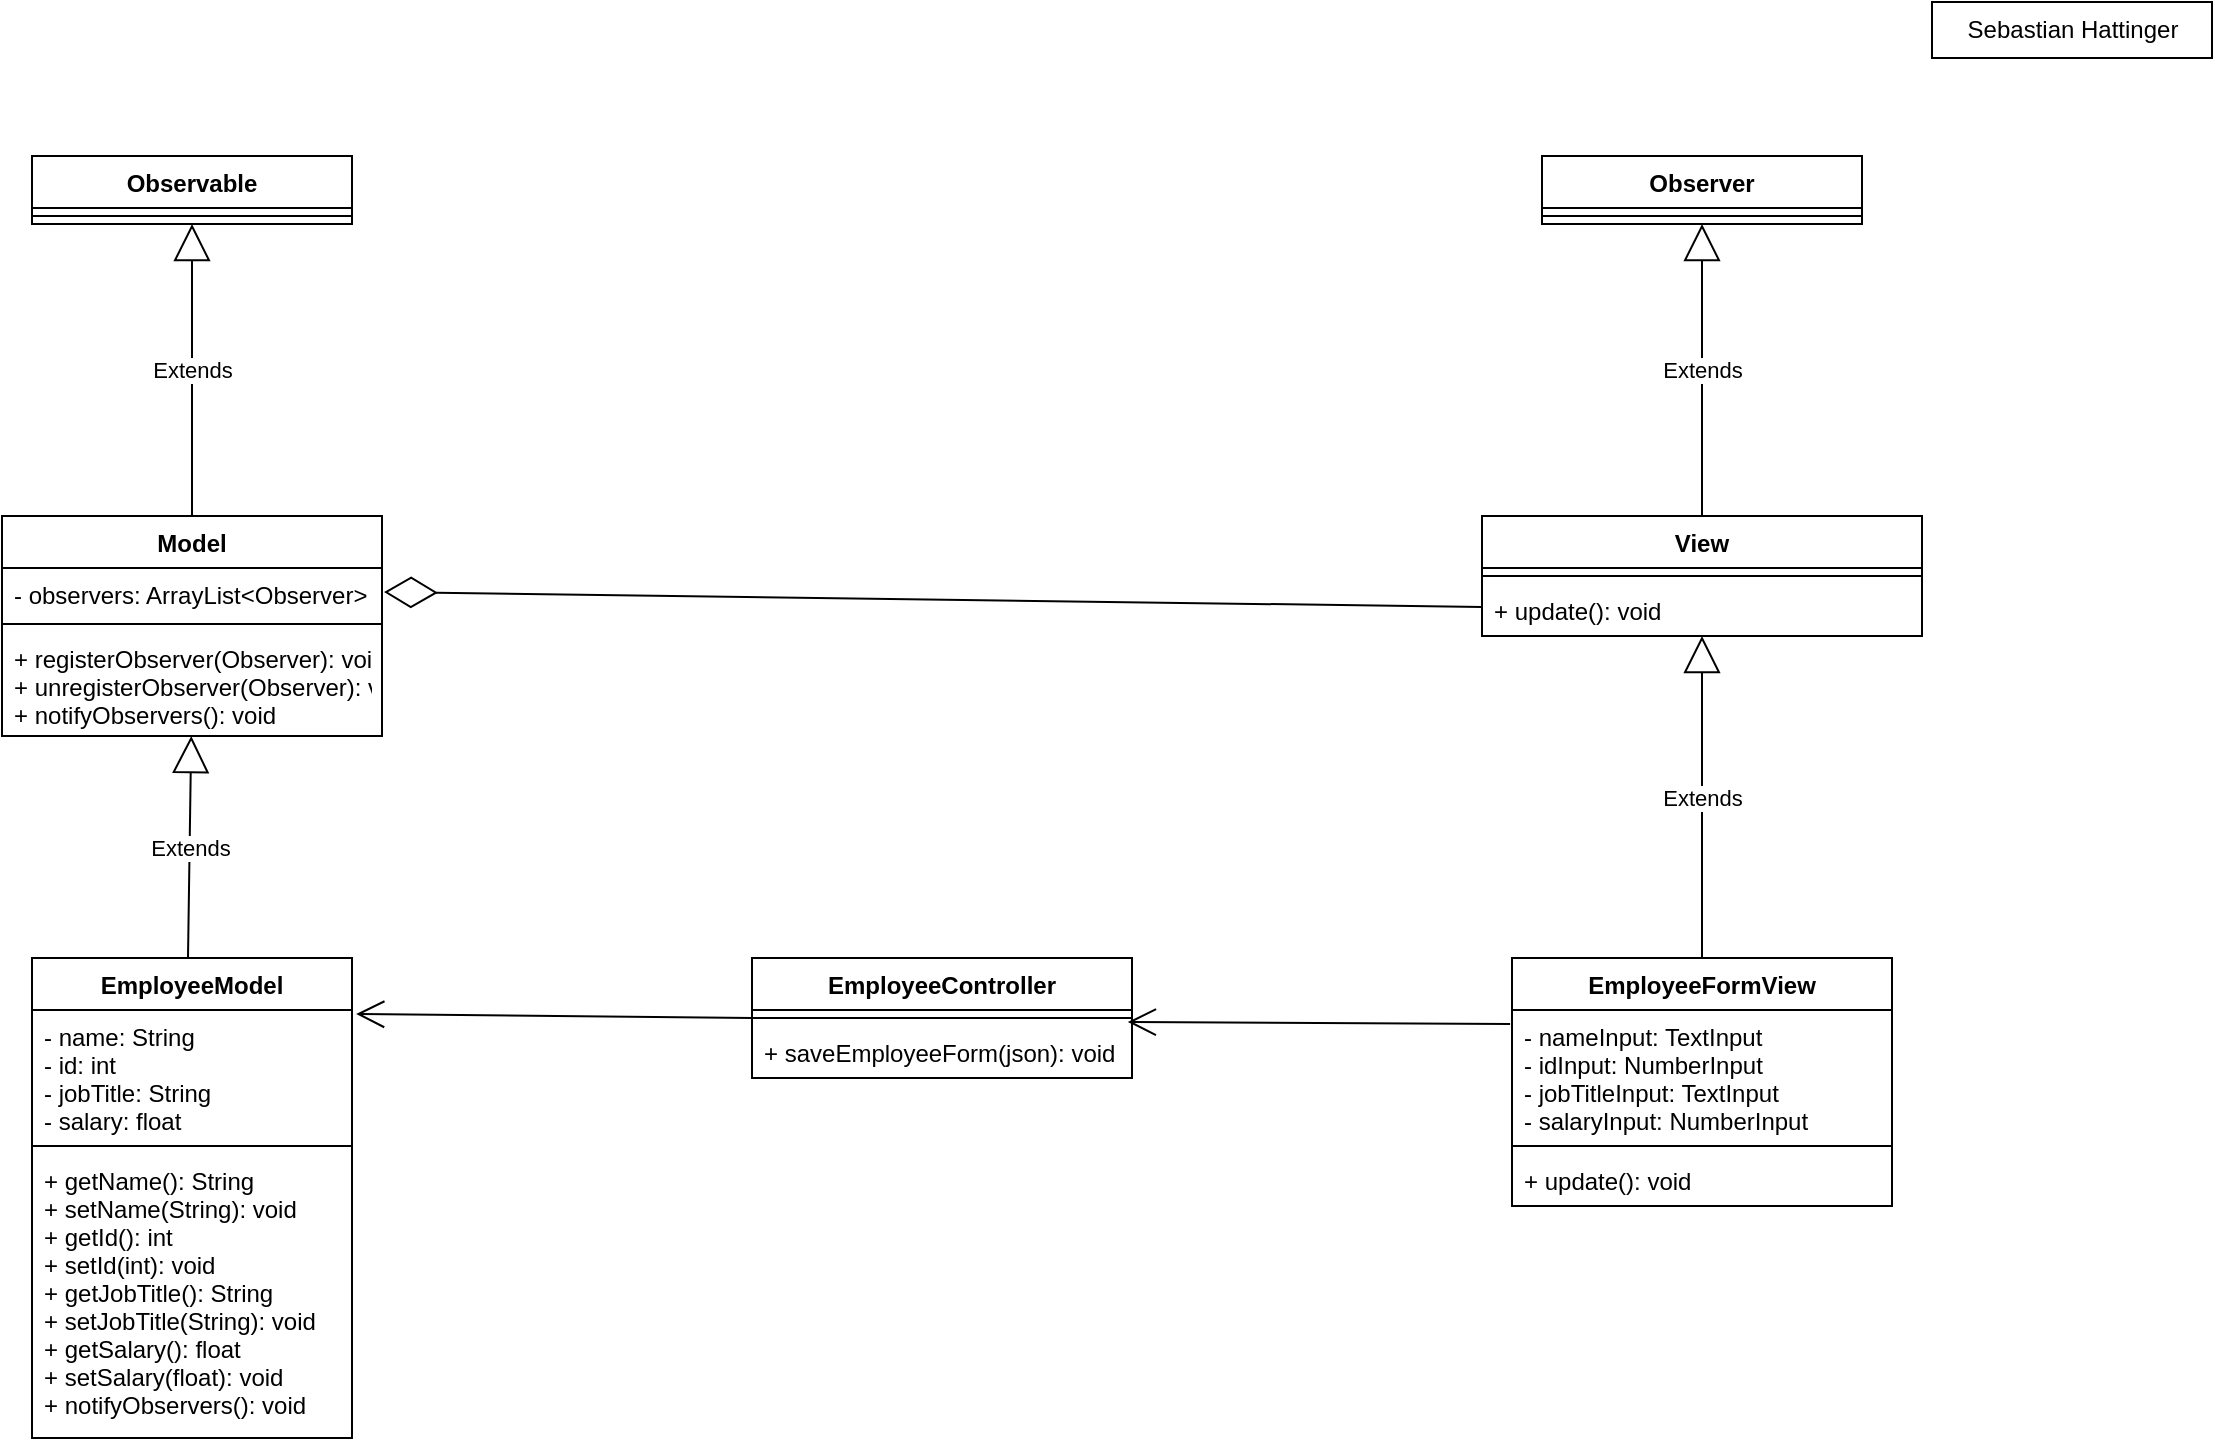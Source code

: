 <mxfile version="13.8.1" type="device"><diagram id="EvMj12DMn4E-i3Zdng0z" name="Page-1"><mxGraphModel dx="1348" dy="777" grid="1" gridSize="10" guides="1" tooltips="1" connect="1" arrows="1" fold="1" page="1" pageScale="1" pageWidth="1169" pageHeight="827" math="0" shadow="0"><root><mxCell id="0"/><mxCell id="1" parent="0"/><mxCell id="uegtnC3RyQwIZwjBKqnJ-33" value="Extends" style="endArrow=block;endSize=16;endFill=0;html=1;exitX=0.5;exitY=0;exitDx=0;exitDy=0;" edge="1" parent="1" source="uegtnC3RyQwIZwjBKqnJ-60" target="uegtnC3RyQwIZwjBKqnJ-17"><mxGeometry width="160" relative="1" as="geometry"><mxPoint x="610" y="499" as="sourcePoint"/><mxPoint x="600" y="209" as="targetPoint"/></mxGeometry></mxCell><mxCell id="uegtnC3RyQwIZwjBKqnJ-35" value="Extends" style="endArrow=block;endSize=16;endFill=0;html=1;" edge="1" parent="1" target="uegtnC3RyQwIZwjBKqnJ-82"><mxGeometry width="160" relative="1" as="geometry"><mxPoint x="148" y="490" as="sourcePoint"/><mxPoint x="148.02" y="388.024" as="targetPoint"/></mxGeometry></mxCell><mxCell id="uegtnC3RyQwIZwjBKqnJ-37" value="Extends" style="endArrow=block;endSize=16;endFill=0;html=1;exitX=0.5;exitY=0;exitDx=0;exitDy=0;entryX=0.5;entryY=1;entryDx=0;entryDy=0;" edge="1" parent="1" target="uegtnC3RyQwIZwjBKqnJ-40"><mxGeometry width="160" relative="1" as="geometry"><mxPoint x="150" y="269" as="sourcePoint"/><mxPoint x="150" y="179" as="targetPoint"/></mxGeometry></mxCell><mxCell id="uegtnC3RyQwIZwjBKqnJ-38" value="Extends" style="endArrow=block;endSize=16;endFill=0;html=1;exitX=0.5;exitY=0;exitDx=0;exitDy=0;entryX=0.5;entryY=1;entryDx=0;entryDy=0;" edge="1" parent="1" source="uegtnC3RyQwIZwjBKqnJ-14" target="uegtnC3RyQwIZwjBKqnJ-44"><mxGeometry width="160" relative="1" as="geometry"><mxPoint x="169.786" y="629" as="sourcePoint"/><mxPoint x="610" y="179" as="targetPoint"/></mxGeometry></mxCell><mxCell id="uegtnC3RyQwIZwjBKqnJ-68" value="Sebastian Hattinger" style="html=1;" vertex="1" parent="1"><mxGeometry x="1020" y="12" width="140" height="28" as="geometry"/></mxCell><mxCell id="uegtnC3RyQwIZwjBKqnJ-40" value="Observable" style="swimlane;fontStyle=1;align=center;verticalAlign=top;childLayout=stackLayout;horizontal=1;startSize=26;horizontalStack=0;resizeParent=1;resizeParentMax=0;resizeLast=0;collapsible=1;marginBottom=0;" vertex="1" parent="1"><mxGeometry x="70" y="89" width="160" height="34" as="geometry"/></mxCell><mxCell id="uegtnC3RyQwIZwjBKqnJ-42" value="" style="line;strokeWidth=1;fillColor=none;align=left;verticalAlign=middle;spacingTop=-1;spacingLeft=3;spacingRight=3;rotatable=0;labelPosition=right;points=[];portConstraint=eastwest;" vertex="1" parent="uegtnC3RyQwIZwjBKqnJ-40"><mxGeometry y="26" width="160" height="8" as="geometry"/></mxCell><mxCell id="uegtnC3RyQwIZwjBKqnJ-71" value="EmployeeModel" style="swimlane;fontStyle=1;align=center;verticalAlign=top;childLayout=stackLayout;horizontal=1;startSize=26;horizontalStack=0;resizeParent=1;resizeParentMax=0;resizeLast=0;collapsible=1;marginBottom=0;" vertex="1" parent="1"><mxGeometry x="70" y="490" width="160" height="240" as="geometry"/></mxCell><mxCell id="uegtnC3RyQwIZwjBKqnJ-72" value="- name: String&#10;- id: int&#10;- jobTitle: String&#10;- salary: float" style="text;strokeColor=none;fillColor=none;align=left;verticalAlign=top;spacingLeft=4;spacingRight=4;overflow=hidden;rotatable=0;points=[[0,0.5],[1,0.5]];portConstraint=eastwest;" vertex="1" parent="uegtnC3RyQwIZwjBKqnJ-71"><mxGeometry y="26" width="160" height="64" as="geometry"/></mxCell><mxCell id="uegtnC3RyQwIZwjBKqnJ-73" value="" style="line;strokeWidth=1;fillColor=none;align=left;verticalAlign=middle;spacingTop=-1;spacingLeft=3;spacingRight=3;rotatable=0;labelPosition=right;points=[];portConstraint=eastwest;" vertex="1" parent="uegtnC3RyQwIZwjBKqnJ-71"><mxGeometry y="90" width="160" height="8" as="geometry"/></mxCell><mxCell id="uegtnC3RyQwIZwjBKqnJ-74" value="+ getName(): String&#10;+ setName(String): void&#10;+ getId(): int&#10;+ setId(int): void&#10;+ getJobTitle(): String&#10;+ setJobTitle(String): void&#10;+ getSalary(): float&#10;+ setSalary(float): void&#10;+ notifyObservers(): void" style="text;strokeColor=none;fillColor=none;align=left;verticalAlign=top;spacingLeft=4;spacingRight=4;overflow=hidden;rotatable=0;points=[[0,0.5],[1,0.5]];portConstraint=eastwest;" vertex="1" parent="uegtnC3RyQwIZwjBKqnJ-71"><mxGeometry y="98" width="160" height="142" as="geometry"/></mxCell><mxCell id="uegtnC3RyQwIZwjBKqnJ-79" value="Model" style="swimlane;fontStyle=1;align=center;verticalAlign=top;childLayout=stackLayout;horizontal=1;startSize=26;horizontalStack=0;resizeParent=1;resizeParentMax=0;resizeLast=0;collapsible=1;marginBottom=0;" vertex="1" parent="1"><mxGeometry x="55" y="269" width="190" height="110" as="geometry"/></mxCell><mxCell id="uegtnC3RyQwIZwjBKqnJ-80" value="- observers: ArrayList&lt;Observer&gt;" style="text;strokeColor=none;fillColor=none;align=left;verticalAlign=top;spacingLeft=4;spacingRight=4;overflow=hidden;rotatable=0;points=[[0,0.5],[1,0.5]];portConstraint=eastwest;" vertex="1" parent="uegtnC3RyQwIZwjBKqnJ-79"><mxGeometry y="26" width="190" height="24" as="geometry"/></mxCell><mxCell id="uegtnC3RyQwIZwjBKqnJ-81" value="" style="line;strokeWidth=1;fillColor=none;align=left;verticalAlign=middle;spacingTop=-1;spacingLeft=3;spacingRight=3;rotatable=0;labelPosition=right;points=[];portConstraint=eastwest;" vertex="1" parent="uegtnC3RyQwIZwjBKqnJ-79"><mxGeometry y="50" width="190" height="8" as="geometry"/></mxCell><mxCell id="uegtnC3RyQwIZwjBKqnJ-82" value="+ registerObserver(Observer): void&#10;+ unregisterObserver(Observer): void&#10;+ notifyObservers(): void" style="text;strokeColor=none;fillColor=none;align=left;verticalAlign=top;spacingLeft=4;spacingRight=4;overflow=hidden;rotatable=0;points=[[0,0.5],[1,0.5]];portConstraint=eastwest;" vertex="1" parent="uegtnC3RyQwIZwjBKqnJ-79"><mxGeometry y="58" width="190" height="52" as="geometry"/></mxCell><mxCell id="uegtnC3RyQwIZwjBKqnJ-60" value="EmployeeFormView" style="swimlane;fontStyle=1;align=center;verticalAlign=top;childLayout=stackLayout;horizontal=1;startSize=26;horizontalStack=0;resizeParent=1;resizeParentMax=0;resizeLast=0;collapsible=1;marginBottom=0;" vertex="1" parent="1"><mxGeometry x="810" y="490" width="190" height="124" as="geometry"/></mxCell><mxCell id="uegtnC3RyQwIZwjBKqnJ-61" value="- nameInput: TextInput&#10;- idInput: NumberInput&#10;- jobTitleInput: TextInput&#10;- salaryInput: NumberInput" style="text;strokeColor=none;fillColor=none;align=left;verticalAlign=top;spacingLeft=4;spacingRight=4;overflow=hidden;rotatable=0;points=[[0,0.5],[1,0.5]];portConstraint=eastwest;" vertex="1" parent="uegtnC3RyQwIZwjBKqnJ-60"><mxGeometry y="26" width="190" height="64" as="geometry"/></mxCell><mxCell id="uegtnC3RyQwIZwjBKqnJ-62" value="" style="line;strokeWidth=1;fillColor=none;align=left;verticalAlign=middle;spacingTop=-1;spacingLeft=3;spacingRight=3;rotatable=0;labelPosition=right;points=[];portConstraint=eastwest;" vertex="1" parent="uegtnC3RyQwIZwjBKqnJ-60"><mxGeometry y="90" width="190" height="8" as="geometry"/></mxCell><mxCell id="uegtnC3RyQwIZwjBKqnJ-63" value="+ update(): void" style="text;strokeColor=none;fillColor=none;align=left;verticalAlign=top;spacingLeft=4;spacingRight=4;overflow=hidden;rotatable=0;points=[[0,0.5],[1,0.5]];portConstraint=eastwest;" vertex="1" parent="uegtnC3RyQwIZwjBKqnJ-60"><mxGeometry y="98" width="190" height="26" as="geometry"/></mxCell><mxCell id="uegtnC3RyQwIZwjBKqnJ-44" value="Observer" style="swimlane;fontStyle=1;align=center;verticalAlign=top;childLayout=stackLayout;horizontal=1;startSize=26;horizontalStack=0;resizeParent=1;resizeParentMax=0;resizeLast=0;collapsible=1;marginBottom=0;" vertex="1" parent="1"><mxGeometry x="825" y="89" width="160" height="34" as="geometry"/></mxCell><mxCell id="uegtnC3RyQwIZwjBKqnJ-45" value="" style="line;strokeWidth=1;fillColor=none;align=left;verticalAlign=middle;spacingTop=-1;spacingLeft=3;spacingRight=3;rotatable=0;labelPosition=right;points=[];portConstraint=eastwest;" vertex="1" parent="uegtnC3RyQwIZwjBKqnJ-44"><mxGeometry y="26" width="160" height="8" as="geometry"/></mxCell><mxCell id="uegtnC3RyQwIZwjBKqnJ-14" value="View" style="swimlane;fontStyle=1;align=center;verticalAlign=top;childLayout=stackLayout;horizontal=1;startSize=26;horizontalStack=0;resizeParent=1;resizeParentMax=0;resizeLast=0;collapsible=1;marginBottom=0;" vertex="1" parent="1"><mxGeometry x="795" y="269" width="220" height="60" as="geometry"/></mxCell><mxCell id="uegtnC3RyQwIZwjBKqnJ-16" value="" style="line;strokeWidth=1;fillColor=none;align=left;verticalAlign=middle;spacingTop=-1;spacingLeft=3;spacingRight=3;rotatable=0;labelPosition=right;points=[];portConstraint=eastwest;" vertex="1" parent="uegtnC3RyQwIZwjBKqnJ-14"><mxGeometry y="26" width="220" height="8" as="geometry"/></mxCell><mxCell id="uegtnC3RyQwIZwjBKqnJ-17" value="+ update(): void" style="text;strokeColor=none;fillColor=none;align=left;verticalAlign=top;spacingLeft=4;spacingRight=4;overflow=hidden;rotatable=0;points=[[0,0.5],[1,0.5]];portConstraint=eastwest;" vertex="1" parent="uegtnC3RyQwIZwjBKqnJ-14"><mxGeometry y="34" width="220" height="26" as="geometry"/></mxCell><mxCell id="uegtnC3RyQwIZwjBKqnJ-75" value="EmployeeController" style="swimlane;fontStyle=1;align=center;verticalAlign=top;childLayout=stackLayout;horizontal=1;startSize=26;horizontalStack=0;resizeParent=1;resizeParentMax=0;resizeLast=0;collapsible=1;marginBottom=0;" vertex="1" parent="1"><mxGeometry x="430" y="490" width="190" height="60" as="geometry"/></mxCell><mxCell id="uegtnC3RyQwIZwjBKqnJ-77" value="" style="line;strokeWidth=1;fillColor=none;align=left;verticalAlign=middle;spacingTop=-1;spacingLeft=3;spacingRight=3;rotatable=0;labelPosition=right;points=[];portConstraint=eastwest;" vertex="1" parent="uegtnC3RyQwIZwjBKqnJ-75"><mxGeometry y="26" width="190" height="8" as="geometry"/></mxCell><mxCell id="uegtnC3RyQwIZwjBKqnJ-78" value="+ saveEmployeeForm(json): void" style="text;strokeColor=none;fillColor=none;align=left;verticalAlign=top;spacingLeft=4;spacingRight=4;overflow=hidden;rotatable=0;points=[[0,0.5],[1,0.5]];portConstraint=eastwest;" vertex="1" parent="uegtnC3RyQwIZwjBKqnJ-75"><mxGeometry y="34" width="190" height="26" as="geometry"/></mxCell><mxCell id="uegtnC3RyQwIZwjBKqnJ-84" value="" style="endArrow=diamondThin;endFill=0;endSize=24;html=1;" edge="1" parent="1" source="uegtnC3RyQwIZwjBKqnJ-17"><mxGeometry width="160" relative="1" as="geometry"><mxPoint x="560" y="770" as="sourcePoint"/><mxPoint x="246" y="307" as="targetPoint"/></mxGeometry></mxCell><mxCell id="uegtnC3RyQwIZwjBKqnJ-85" value="" style="endArrow=open;endFill=1;endSize=12;html=1;exitX=-0.005;exitY=0.109;exitDx=0;exitDy=0;exitPerimeter=0;entryX=0.989;entryY=-0.077;entryDx=0;entryDy=0;entryPerimeter=0;" edge="1" parent="1" source="uegtnC3RyQwIZwjBKqnJ-61" target="uegtnC3RyQwIZwjBKqnJ-78"><mxGeometry width="160" relative="1" as="geometry"><mxPoint x="590" y="440" as="sourcePoint"/><mxPoint x="750" y="440" as="targetPoint"/></mxGeometry></mxCell><mxCell id="uegtnC3RyQwIZwjBKqnJ-86" value="" style="endArrow=open;endFill=1;endSize=12;html=1;exitX=0;exitY=0.5;exitDx=0;exitDy=0;entryX=1.013;entryY=0.031;entryDx=0;entryDy=0;entryPerimeter=0;" edge="1" parent="1" source="uegtnC3RyQwIZwjBKqnJ-75" target="uegtnC3RyQwIZwjBKqnJ-72"><mxGeometry width="160" relative="1" as="geometry"><mxPoint x="817.91" y="524.016" as="sourcePoint"/><mxPoint x="630.95" y="522.98" as="targetPoint"/></mxGeometry></mxCell></root></mxGraphModel></diagram></mxfile>